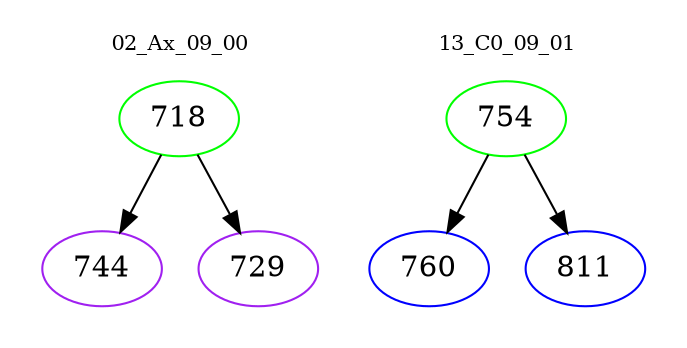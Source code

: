 digraph{
subgraph cluster_0 {
color = white
label = "02_Ax_09_00";
fontsize=10;
T0_718 [label="718", color="green"]
T0_718 -> T0_744 [color="black"]
T0_744 [label="744", color="purple"]
T0_718 -> T0_729 [color="black"]
T0_729 [label="729", color="purple"]
}
subgraph cluster_1 {
color = white
label = "13_C0_09_01";
fontsize=10;
T1_754 [label="754", color="green"]
T1_754 -> T1_760 [color="black"]
T1_760 [label="760", color="blue"]
T1_754 -> T1_811 [color="black"]
T1_811 [label="811", color="blue"]
}
}

